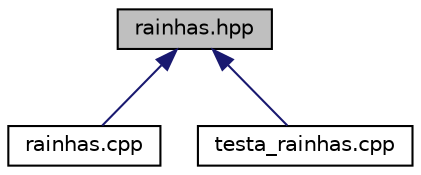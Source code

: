 digraph "rainhas.hpp"
{
 // LATEX_PDF_SIZE
  edge [fontname="Helvetica",fontsize="10",labelfontname="Helvetica",labelfontsize="10"];
  node [fontname="Helvetica",fontsize="10",shape=record];
  Node1 [label="rainhas.hpp",height=0.2,width=0.4,color="black", fillcolor="grey75", style="filled", fontcolor="black",tooltip=" "];
  Node1 -> Node2 [dir="back",color="midnightblue",fontsize="10",style="solid"];
  Node2 [label="rainhas.cpp",height=0.2,width=0.4,color="black", fillcolor="white", style="filled",URL="$rainhas_8cpp.html",tooltip=" "];
  Node1 -> Node3 [dir="back",color="midnightblue",fontsize="10",style="solid"];
  Node3 [label="testa_rainhas.cpp",height=0.2,width=0.4,color="black", fillcolor="white", style="filled",URL="$testa__rainhas_8cpp.html",tooltip=" "];
}
